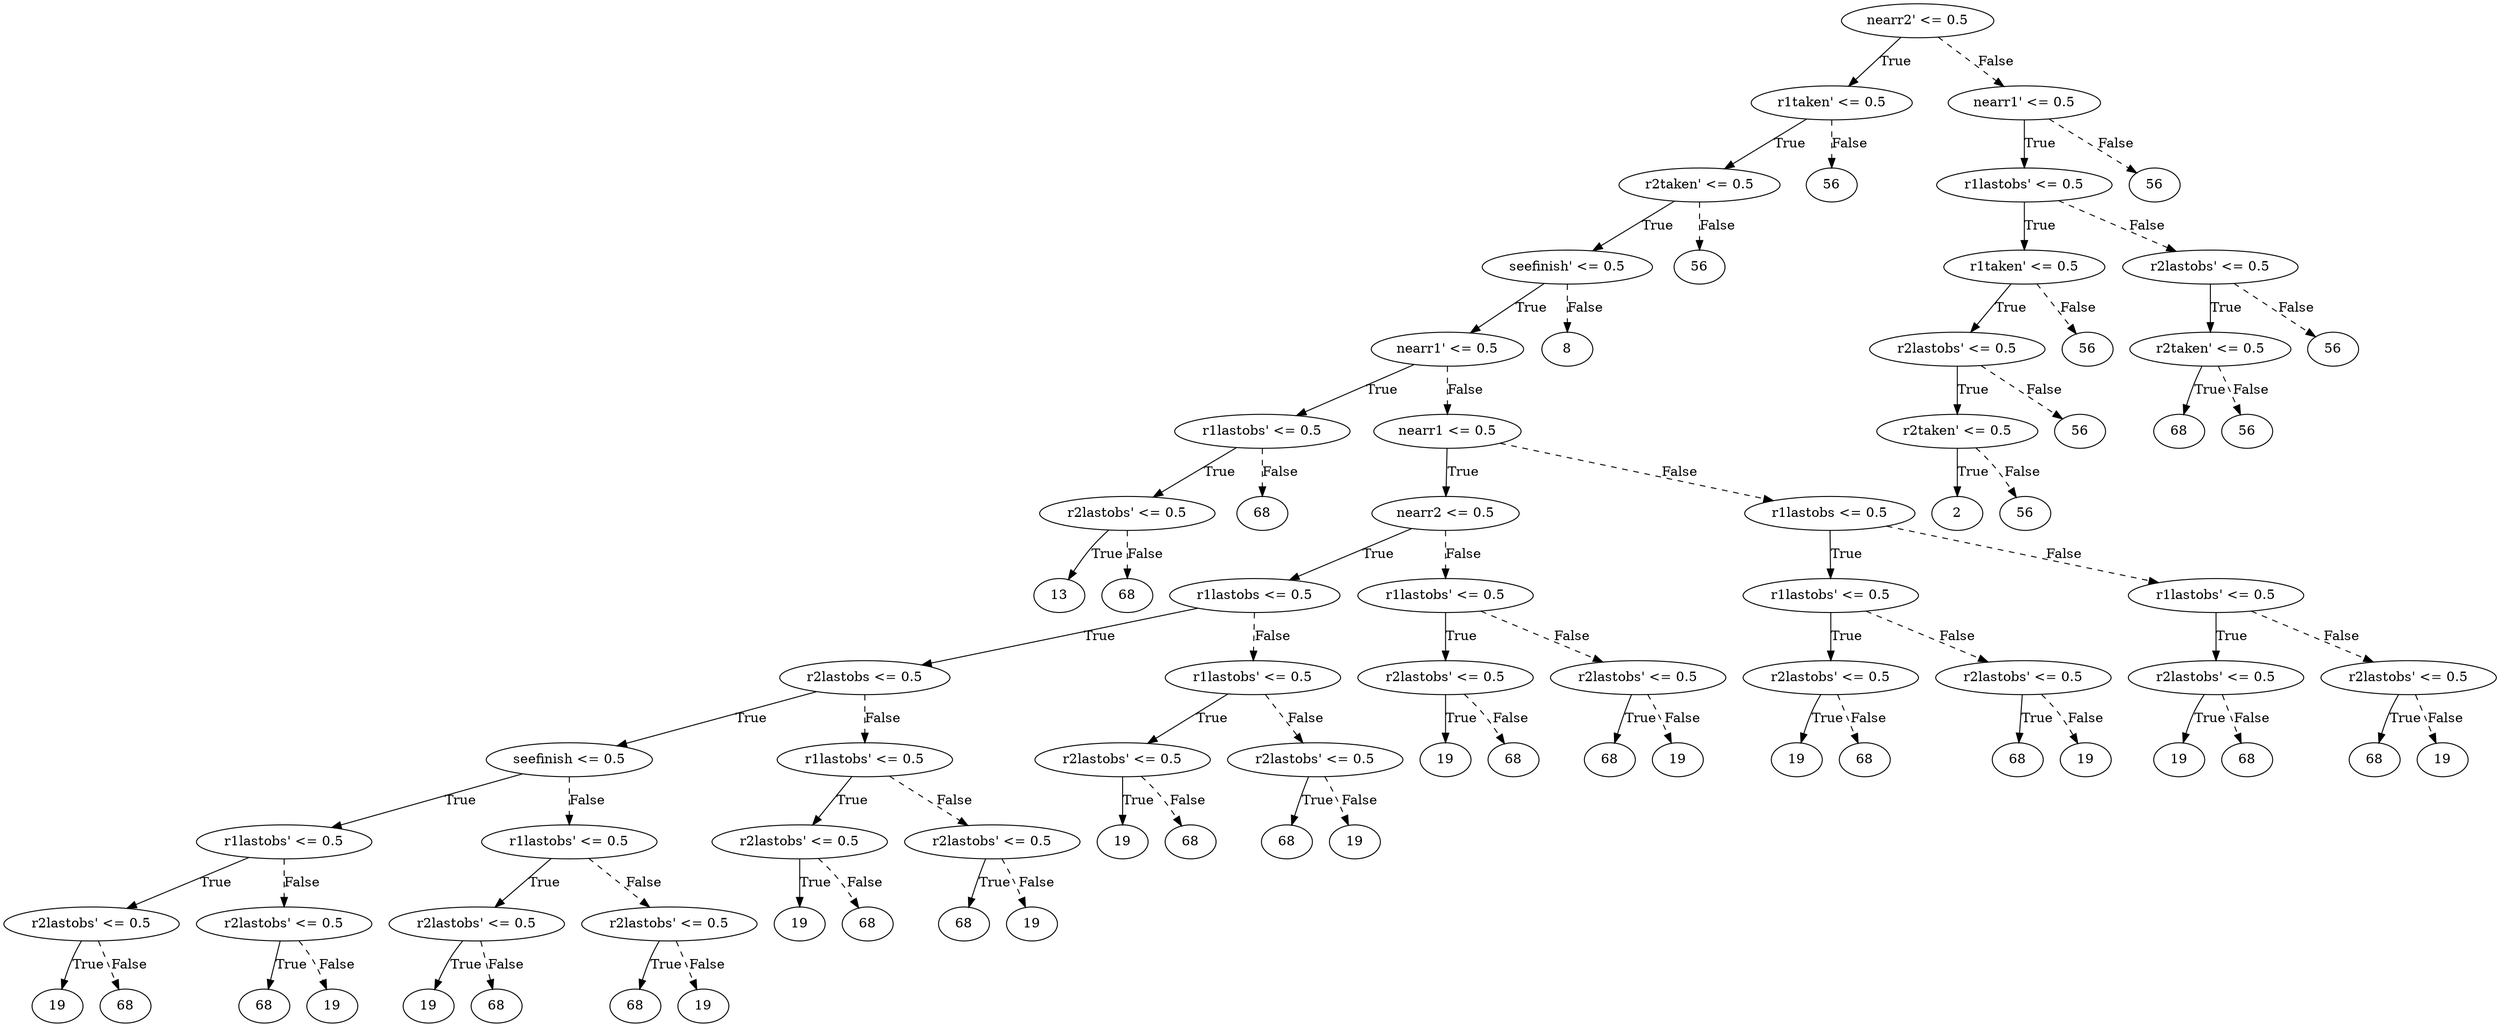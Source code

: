 digraph {
0 [label="nearr2' <= 0.5"];
1 [label="r1taken' <= 0.5"];
2 [label="r2taken' <= 0.5"];
3 [label="seefinish' <= 0.5"];
4 [label="nearr1' <= 0.5"];
5 [label="r1lastobs' <= 0.5"];
6 [label="r2lastobs' <= 0.5"];
7 [label="13"];
6 -> 7 [label="True"];
8 [label="68"];
6 -> 8 [style="dashed", label="False"];
5 -> 6 [label="True"];
9 [label="68"];
5 -> 9 [style="dashed", label="False"];
4 -> 5 [label="True"];
10 [label="nearr1 <= 0.5"];
11 [label="nearr2 <= 0.5"];
12 [label="r1lastobs <= 0.5"];
13 [label="r2lastobs <= 0.5"];
14 [label="seefinish <= 0.5"];
15 [label="r1lastobs' <= 0.5"];
16 [label="r2lastobs' <= 0.5"];
17 [label="19"];
16 -> 17 [label="True"];
18 [label="68"];
16 -> 18 [style="dashed", label="False"];
15 -> 16 [label="True"];
19 [label="r2lastobs' <= 0.5"];
20 [label="68"];
19 -> 20 [label="True"];
21 [label="19"];
19 -> 21 [style="dashed", label="False"];
15 -> 19 [style="dashed", label="False"];
14 -> 15 [label="True"];
22 [label="r1lastobs' <= 0.5"];
23 [label="r2lastobs' <= 0.5"];
24 [label="19"];
23 -> 24 [label="True"];
25 [label="68"];
23 -> 25 [style="dashed", label="False"];
22 -> 23 [label="True"];
26 [label="r2lastobs' <= 0.5"];
27 [label="68"];
26 -> 27 [label="True"];
28 [label="19"];
26 -> 28 [style="dashed", label="False"];
22 -> 26 [style="dashed", label="False"];
14 -> 22 [style="dashed", label="False"];
13 -> 14 [label="True"];
29 [label="r1lastobs' <= 0.5"];
30 [label="r2lastobs' <= 0.5"];
31 [label="19"];
30 -> 31 [label="True"];
32 [label="68"];
30 -> 32 [style="dashed", label="False"];
29 -> 30 [label="True"];
33 [label="r2lastobs' <= 0.5"];
34 [label="68"];
33 -> 34 [label="True"];
35 [label="19"];
33 -> 35 [style="dashed", label="False"];
29 -> 33 [style="dashed", label="False"];
13 -> 29 [style="dashed", label="False"];
12 -> 13 [label="True"];
36 [label="r1lastobs' <= 0.5"];
37 [label="r2lastobs' <= 0.5"];
38 [label="19"];
37 -> 38 [label="True"];
39 [label="68"];
37 -> 39 [style="dashed", label="False"];
36 -> 37 [label="True"];
40 [label="r2lastobs' <= 0.5"];
41 [label="68"];
40 -> 41 [label="True"];
42 [label="19"];
40 -> 42 [style="dashed", label="False"];
36 -> 40 [style="dashed", label="False"];
12 -> 36 [style="dashed", label="False"];
11 -> 12 [label="True"];
43 [label="r1lastobs' <= 0.5"];
44 [label="r2lastobs' <= 0.5"];
45 [label="19"];
44 -> 45 [label="True"];
46 [label="68"];
44 -> 46 [style="dashed", label="False"];
43 -> 44 [label="True"];
47 [label="r2lastobs' <= 0.5"];
48 [label="68"];
47 -> 48 [label="True"];
49 [label="19"];
47 -> 49 [style="dashed", label="False"];
43 -> 47 [style="dashed", label="False"];
11 -> 43 [style="dashed", label="False"];
10 -> 11 [label="True"];
50 [label="r1lastobs <= 0.5"];
51 [label="r1lastobs' <= 0.5"];
52 [label="r2lastobs' <= 0.5"];
53 [label="19"];
52 -> 53 [label="True"];
54 [label="68"];
52 -> 54 [style="dashed", label="False"];
51 -> 52 [label="True"];
55 [label="r2lastobs' <= 0.5"];
56 [label="68"];
55 -> 56 [label="True"];
57 [label="19"];
55 -> 57 [style="dashed", label="False"];
51 -> 55 [style="dashed", label="False"];
50 -> 51 [label="True"];
58 [label="r1lastobs' <= 0.5"];
59 [label="r2lastobs' <= 0.5"];
60 [label="19"];
59 -> 60 [label="True"];
61 [label="68"];
59 -> 61 [style="dashed", label="False"];
58 -> 59 [label="True"];
62 [label="r2lastobs' <= 0.5"];
63 [label="68"];
62 -> 63 [label="True"];
64 [label="19"];
62 -> 64 [style="dashed", label="False"];
58 -> 62 [style="dashed", label="False"];
50 -> 58 [style="dashed", label="False"];
10 -> 50 [style="dashed", label="False"];
4 -> 10 [style="dashed", label="False"];
3 -> 4 [label="True"];
65 [label="8"];
3 -> 65 [style="dashed", label="False"];
2 -> 3 [label="True"];
66 [label="56"];
2 -> 66 [style="dashed", label="False"];
1 -> 2 [label="True"];
67 [label="56"];
1 -> 67 [style="dashed", label="False"];
0 -> 1 [label="True"];
68 [label="nearr1' <= 0.5"];
69 [label="r1lastobs' <= 0.5"];
70 [label="r1taken' <= 0.5"];
71 [label="r2lastobs' <= 0.5"];
72 [label="r2taken' <= 0.5"];
73 [label="2"];
72 -> 73 [label="True"];
74 [label="56"];
72 -> 74 [style="dashed", label="False"];
71 -> 72 [label="True"];
75 [label="56"];
71 -> 75 [style="dashed", label="False"];
70 -> 71 [label="True"];
76 [label="56"];
70 -> 76 [style="dashed", label="False"];
69 -> 70 [label="True"];
77 [label="r2lastobs' <= 0.5"];
78 [label="r2taken' <= 0.5"];
79 [label="68"];
78 -> 79 [label="True"];
80 [label="56"];
78 -> 80 [style="dashed", label="False"];
77 -> 78 [label="True"];
81 [label="56"];
77 -> 81 [style="dashed", label="False"];
69 -> 77 [style="dashed", label="False"];
68 -> 69 [label="True"];
82 [label="56"];
68 -> 82 [style="dashed", label="False"];
0 -> 68 [style="dashed", label="False"];

}